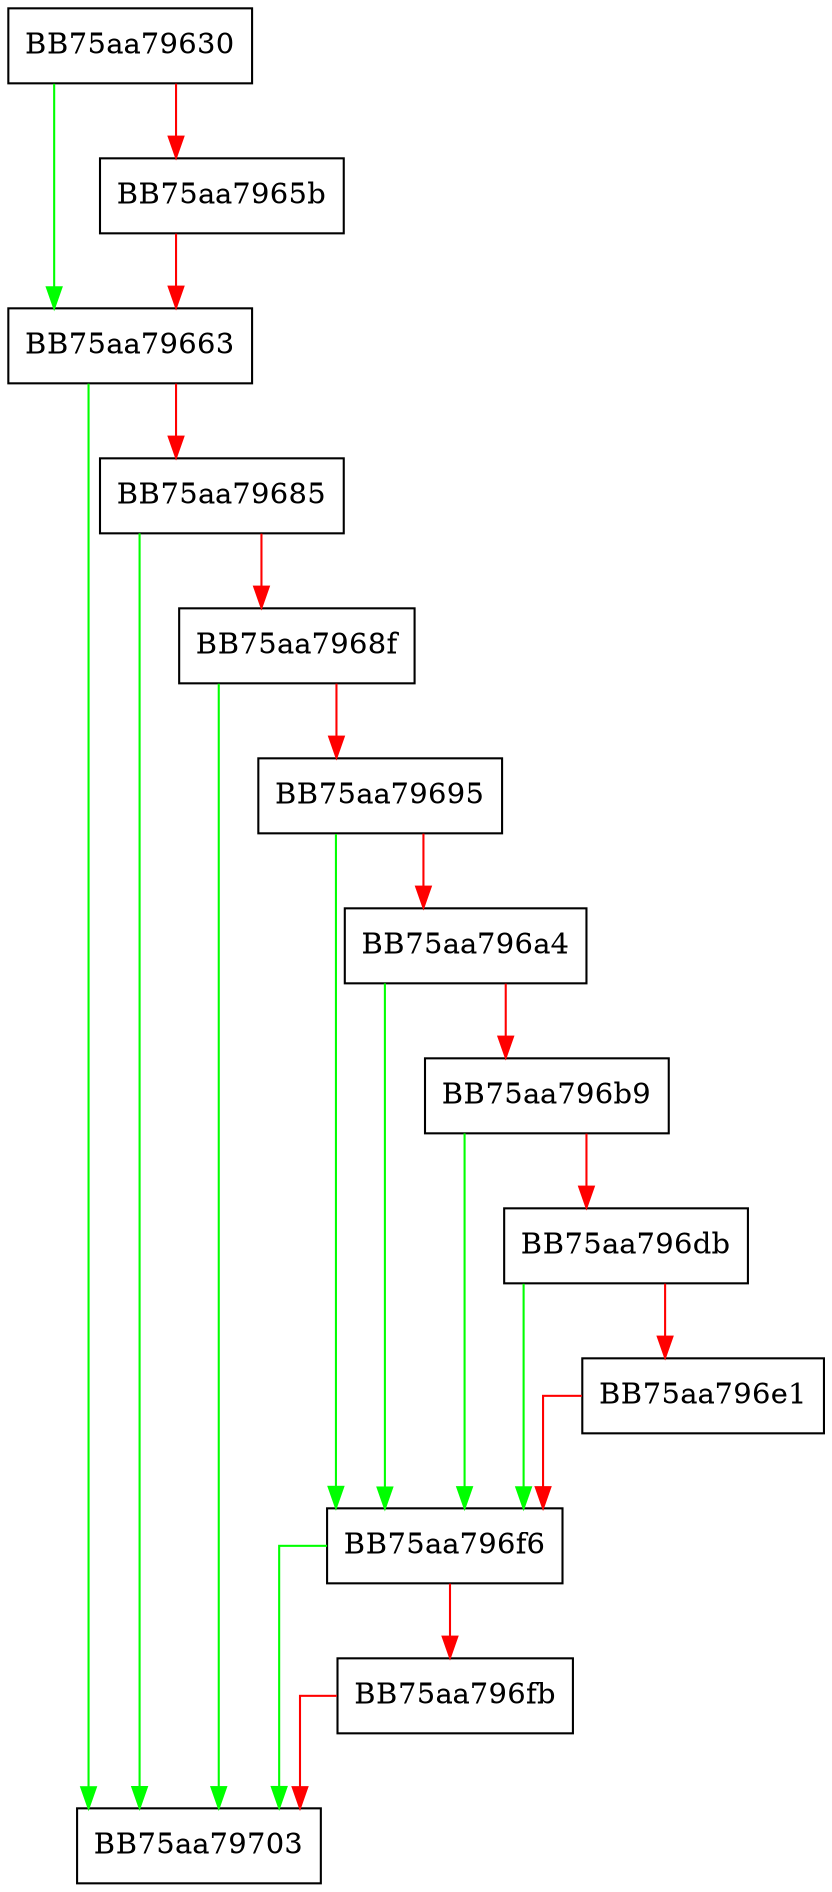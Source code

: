 digraph readStreamAttributeString {
  node [shape="box"];
  graph [splines=ortho];
  BB75aa79630 -> BB75aa79663 [color="green"];
  BB75aa79630 -> BB75aa7965b [color="red"];
  BB75aa7965b -> BB75aa79663 [color="red"];
  BB75aa79663 -> BB75aa79703 [color="green"];
  BB75aa79663 -> BB75aa79685 [color="red"];
  BB75aa79685 -> BB75aa79703 [color="green"];
  BB75aa79685 -> BB75aa7968f [color="red"];
  BB75aa7968f -> BB75aa79703 [color="green"];
  BB75aa7968f -> BB75aa79695 [color="red"];
  BB75aa79695 -> BB75aa796f6 [color="green"];
  BB75aa79695 -> BB75aa796a4 [color="red"];
  BB75aa796a4 -> BB75aa796f6 [color="green"];
  BB75aa796a4 -> BB75aa796b9 [color="red"];
  BB75aa796b9 -> BB75aa796f6 [color="green"];
  BB75aa796b9 -> BB75aa796db [color="red"];
  BB75aa796db -> BB75aa796f6 [color="green"];
  BB75aa796db -> BB75aa796e1 [color="red"];
  BB75aa796e1 -> BB75aa796f6 [color="red"];
  BB75aa796f6 -> BB75aa79703 [color="green"];
  BB75aa796f6 -> BB75aa796fb [color="red"];
  BB75aa796fb -> BB75aa79703 [color="red"];
}